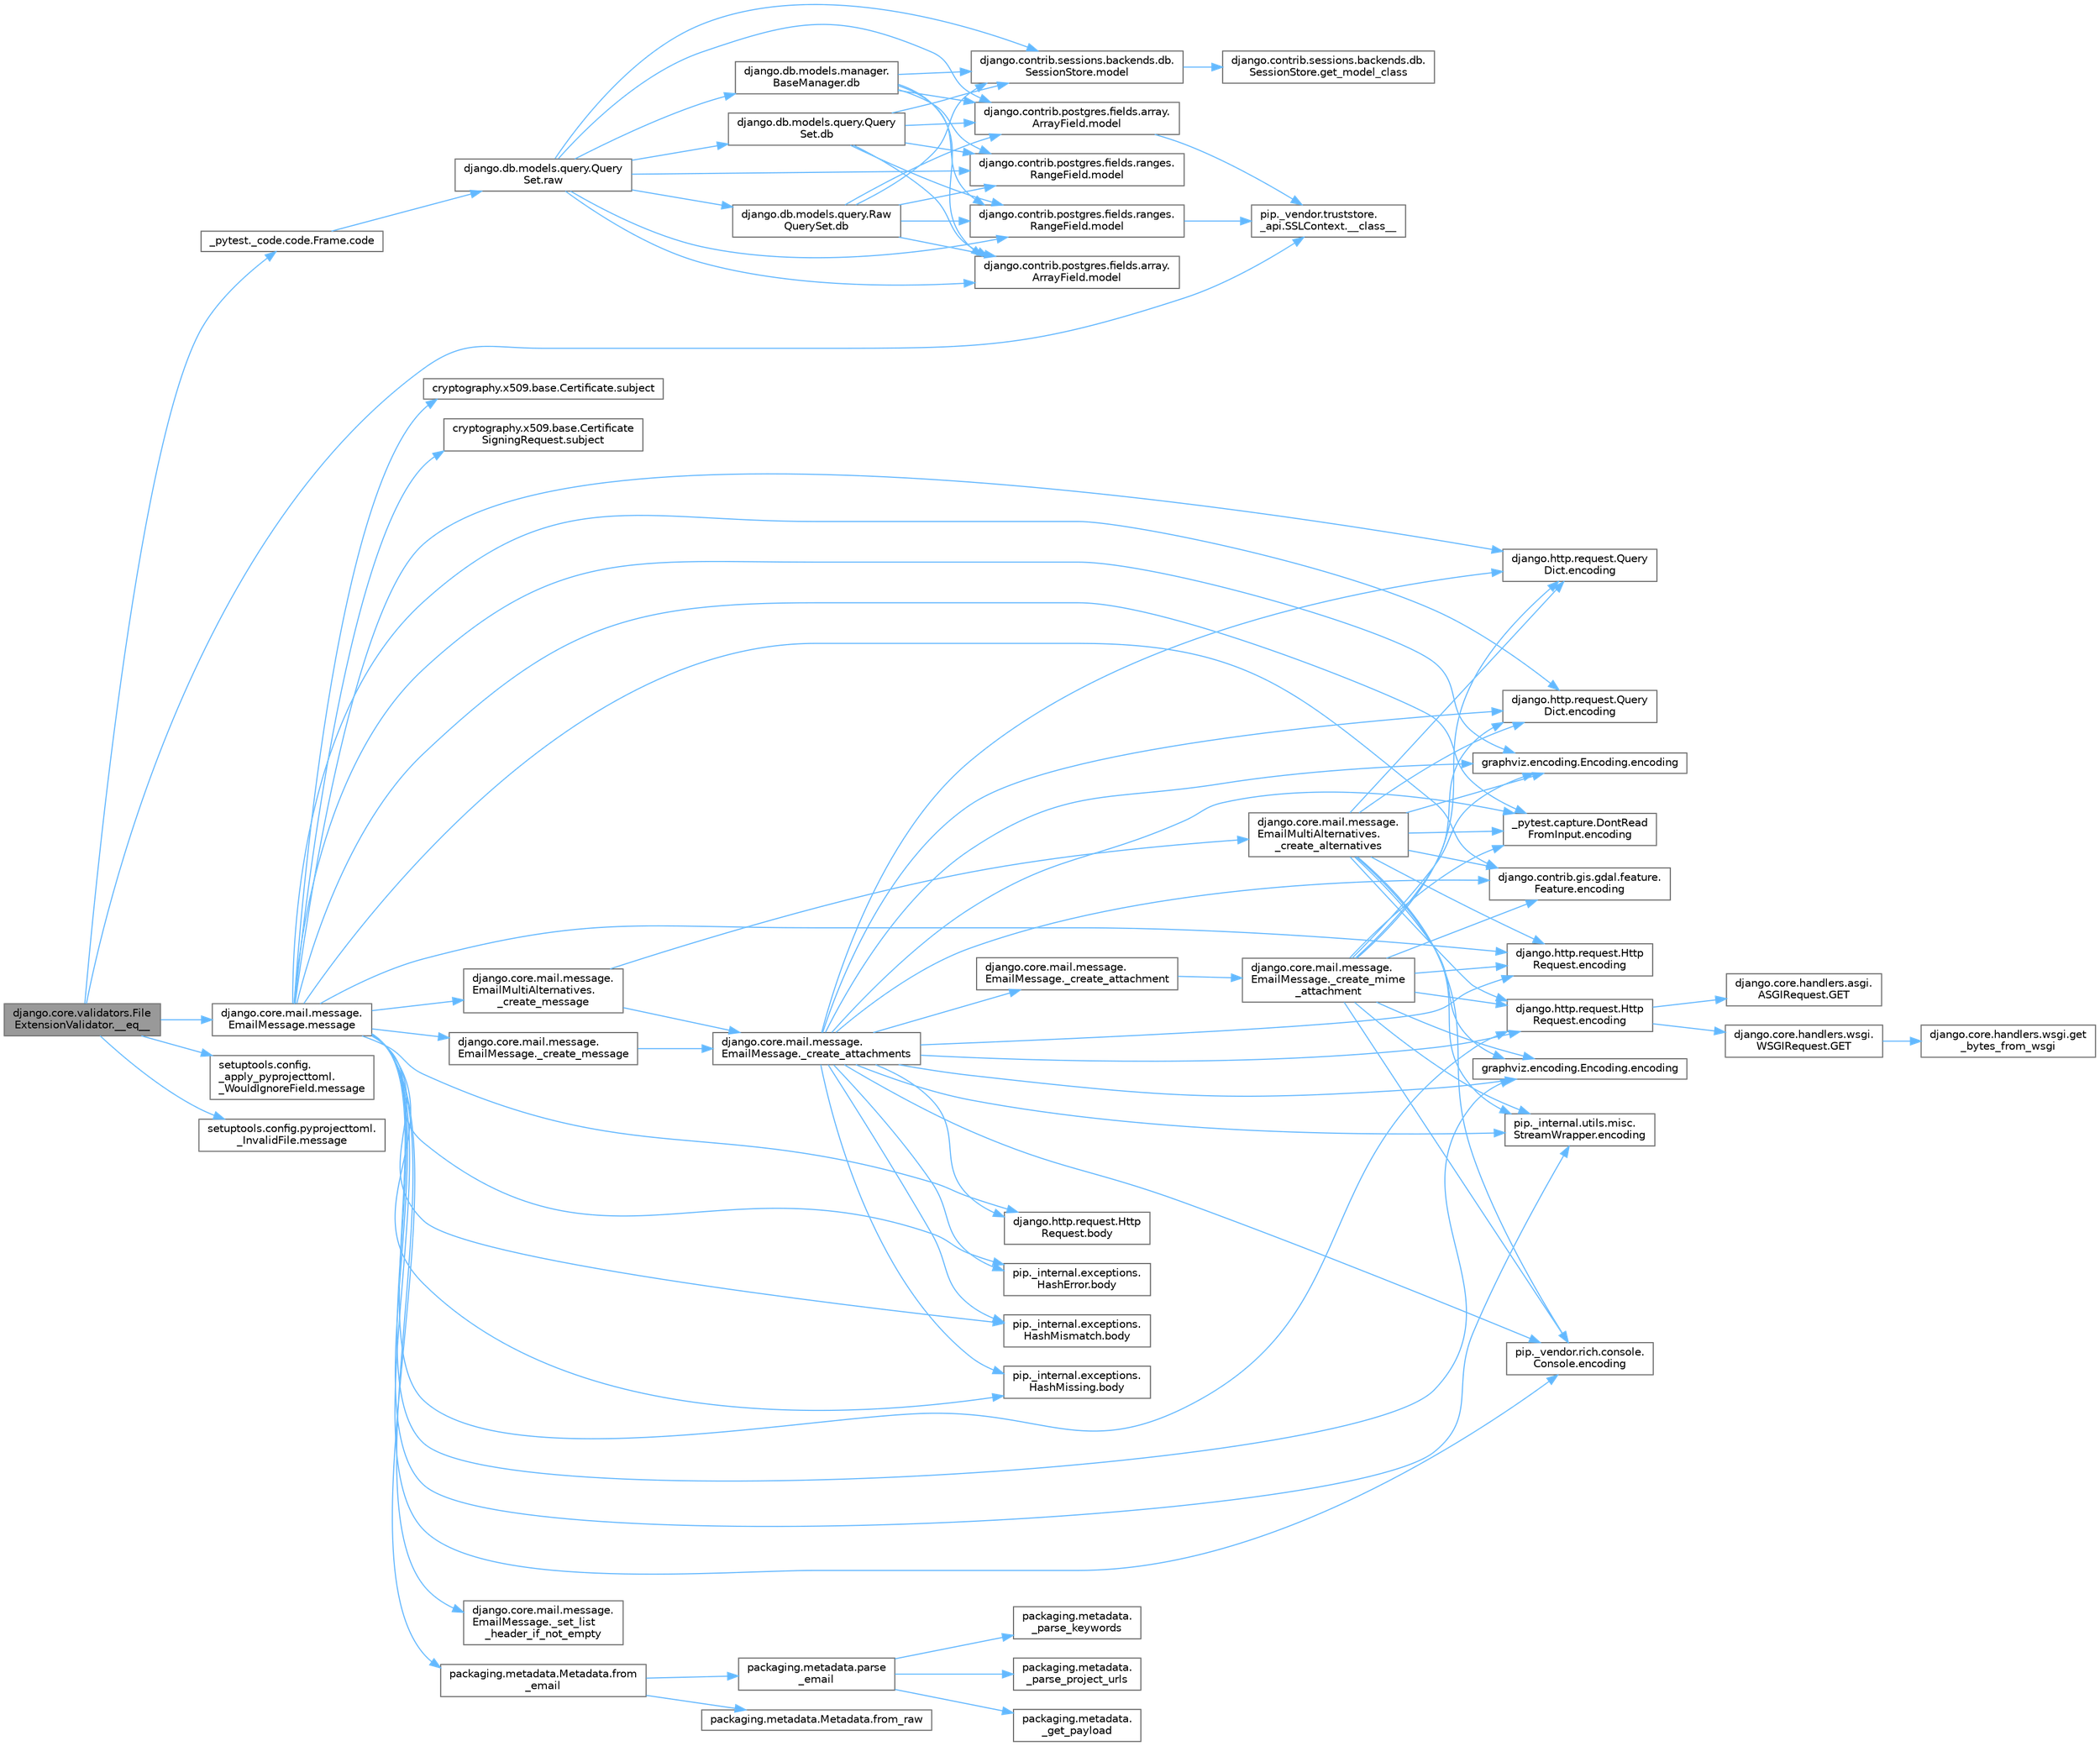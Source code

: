 digraph "django.core.validators.FileExtensionValidator.__eq__"
{
 // LATEX_PDF_SIZE
  bgcolor="transparent";
  edge [fontname=Helvetica,fontsize=10,labelfontname=Helvetica,labelfontsize=10];
  node [fontname=Helvetica,fontsize=10,shape=box,height=0.2,width=0.4];
  rankdir="LR";
  Node1 [id="Node000001",label="django.core.validators.File\lExtensionValidator.__eq__",height=0.2,width=0.4,color="gray40", fillcolor="grey60", style="filled", fontcolor="black",tooltip=" "];
  Node1 -> Node2 [id="edge1_Node000001_Node000002",color="steelblue1",style="solid",tooltip=" "];
  Node2 [id="Node000002",label="pip._vendor.truststore.\l_api.SSLContext.__class__",height=0.2,width=0.4,color="grey40", fillcolor="white", style="filled",URL="$classpip_1_1__vendor_1_1truststore_1_1__api_1_1_s_s_l_context.html#a530861514f31eabaa3f513557d6e66de",tooltip=" "];
  Node1 -> Node3 [id="edge2_Node000001_Node000003",color="steelblue1",style="solid",tooltip=" "];
  Node3 [id="Node000003",label="_pytest._code.code.Frame.code",height=0.2,width=0.4,color="grey40", fillcolor="white", style="filled",URL="$class__pytest_1_1__code_1_1code_1_1_frame.html#ac5a6bec880c70aba4287dc698b209e32",tooltip=" "];
  Node3 -> Node4 [id="edge3_Node000003_Node000004",color="steelblue1",style="solid",tooltip=" "];
  Node4 [id="Node000004",label="django.db.models.query.Query\lSet.raw",height=0.2,width=0.4,color="grey40", fillcolor="white", style="filled",URL="$classdjango_1_1db_1_1models_1_1query_1_1_query_set.html#abce199e3993658459fb2f7c2719daa45",tooltip="PUBLIC METHODS THAT RETURN A QUERYSET SUBCLASS #."];
  Node4 -> Node5 [id="edge4_Node000004_Node000005",color="steelblue1",style="solid",tooltip=" "];
  Node5 [id="Node000005",label="django.db.models.manager.\lBaseManager.db",height=0.2,width=0.4,color="grey40", fillcolor="white", style="filled",URL="$classdjango_1_1db_1_1models_1_1manager_1_1_base_manager.html#ad6c30d1033fbe64ca4ac1d2bf0162a8a",tooltip=" "];
  Node5 -> Node6 [id="edge5_Node000005_Node000006",color="steelblue1",style="solid",tooltip=" "];
  Node6 [id="Node000006",label="django.contrib.postgres.fields.array.\lArrayField.model",height=0.2,width=0.4,color="grey40", fillcolor="white", style="filled",URL="$classdjango_1_1contrib_1_1postgres_1_1fields_1_1array_1_1_array_field.html#a4402eef4c4784e00671c9f229481f4c1",tooltip=" "];
  Node6 -> Node2 [id="edge6_Node000006_Node000002",color="steelblue1",style="solid",tooltip=" "];
  Node5 -> Node7 [id="edge7_Node000005_Node000007",color="steelblue1",style="solid",tooltip=" "];
  Node7 [id="Node000007",label="django.contrib.postgres.fields.array.\lArrayField.model",height=0.2,width=0.4,color="grey40", fillcolor="white", style="filled",URL="$classdjango_1_1contrib_1_1postgres_1_1fields_1_1array_1_1_array_field.html#a50a2796de85f960ca282b56ef2d9446c",tooltip=" "];
  Node5 -> Node8 [id="edge8_Node000005_Node000008",color="steelblue1",style="solid",tooltip=" "];
  Node8 [id="Node000008",label="django.contrib.postgres.fields.ranges.\lRangeField.model",height=0.2,width=0.4,color="grey40", fillcolor="white", style="filled",URL="$classdjango_1_1contrib_1_1postgres_1_1fields_1_1ranges_1_1_range_field.html#aa38c2bbd1bad0c8f9b0315ee468867a2",tooltip=" "];
  Node8 -> Node2 [id="edge9_Node000008_Node000002",color="steelblue1",style="solid",tooltip=" "];
  Node5 -> Node9 [id="edge10_Node000005_Node000009",color="steelblue1",style="solid",tooltip=" "];
  Node9 [id="Node000009",label="django.contrib.postgres.fields.ranges.\lRangeField.model",height=0.2,width=0.4,color="grey40", fillcolor="white", style="filled",URL="$classdjango_1_1contrib_1_1postgres_1_1fields_1_1ranges_1_1_range_field.html#a91b36827f010affd1ff89569cf40d1af",tooltip=" "];
  Node5 -> Node10 [id="edge11_Node000005_Node000010",color="steelblue1",style="solid",tooltip=" "];
  Node10 [id="Node000010",label="django.contrib.sessions.backends.db.\lSessionStore.model",height=0.2,width=0.4,color="grey40", fillcolor="white", style="filled",URL="$classdjango_1_1contrib_1_1sessions_1_1backends_1_1db_1_1_session_store.html#af52cfb4371af389c8bd4a6780274c403",tooltip=" "];
  Node10 -> Node11 [id="edge12_Node000010_Node000011",color="steelblue1",style="solid",tooltip=" "];
  Node11 [id="Node000011",label="django.contrib.sessions.backends.db.\lSessionStore.get_model_class",height=0.2,width=0.4,color="grey40", fillcolor="white", style="filled",URL="$classdjango_1_1contrib_1_1sessions_1_1backends_1_1db_1_1_session_store.html#a5e2d862e271e8f9173021bcaa61305ad",tooltip=" "];
  Node4 -> Node12 [id="edge13_Node000004_Node000012",color="steelblue1",style="solid",tooltip=" "];
  Node12 [id="Node000012",label="django.db.models.query.Query\lSet.db",height=0.2,width=0.4,color="grey40", fillcolor="white", style="filled",URL="$classdjango_1_1db_1_1models_1_1query_1_1_query_set.html#a6ff7e94dd4e7293da5fb86f6349ce9b8",tooltip=" "];
  Node12 -> Node6 [id="edge14_Node000012_Node000006",color="steelblue1",style="solid",tooltip=" "];
  Node12 -> Node7 [id="edge15_Node000012_Node000007",color="steelblue1",style="solid",tooltip=" "];
  Node12 -> Node8 [id="edge16_Node000012_Node000008",color="steelblue1",style="solid",tooltip=" "];
  Node12 -> Node9 [id="edge17_Node000012_Node000009",color="steelblue1",style="solid",tooltip=" "];
  Node12 -> Node10 [id="edge18_Node000012_Node000010",color="steelblue1",style="solid",tooltip=" "];
  Node4 -> Node13 [id="edge19_Node000004_Node000013",color="steelblue1",style="solid",tooltip=" "];
  Node13 [id="Node000013",label="django.db.models.query.Raw\lQuerySet.db",height=0.2,width=0.4,color="grey40", fillcolor="white", style="filled",URL="$classdjango_1_1db_1_1models_1_1query_1_1_raw_query_set.html#a1f352bf15faf0aa43e22709fde8f7564",tooltip=" "];
  Node13 -> Node6 [id="edge20_Node000013_Node000006",color="steelblue1",style="solid",tooltip=" "];
  Node13 -> Node7 [id="edge21_Node000013_Node000007",color="steelblue1",style="solid",tooltip=" "];
  Node13 -> Node8 [id="edge22_Node000013_Node000008",color="steelblue1",style="solid",tooltip=" "];
  Node13 -> Node9 [id="edge23_Node000013_Node000009",color="steelblue1",style="solid",tooltip=" "];
  Node13 -> Node10 [id="edge24_Node000013_Node000010",color="steelblue1",style="solid",tooltip=" "];
  Node4 -> Node6 [id="edge25_Node000004_Node000006",color="steelblue1",style="solid",tooltip=" "];
  Node4 -> Node7 [id="edge26_Node000004_Node000007",color="steelblue1",style="solid",tooltip=" "];
  Node4 -> Node8 [id="edge27_Node000004_Node000008",color="steelblue1",style="solid",tooltip=" "];
  Node4 -> Node9 [id="edge28_Node000004_Node000009",color="steelblue1",style="solid",tooltip=" "];
  Node4 -> Node10 [id="edge29_Node000004_Node000010",color="steelblue1",style="solid",tooltip=" "];
  Node1 -> Node14 [id="edge30_Node000001_Node000014",color="steelblue1",style="solid",tooltip=" "];
  Node14 [id="Node000014",label="django.core.mail.message.\lEmailMessage.message",height=0.2,width=0.4,color="grey40", fillcolor="white", style="filled",URL="$classdjango_1_1core_1_1mail_1_1message_1_1_email_message.html#abb0f7b60b3f05b0d374e0d91fc1aa42e",tooltip=" "];
  Node14 -> Node15 [id="edge31_Node000014_Node000015",color="steelblue1",style="solid",tooltip=" "];
  Node15 [id="Node000015",label="django.core.mail.message.\lEmailMessage._create_message",height=0.2,width=0.4,color="grey40", fillcolor="white", style="filled",URL="$classdjango_1_1core_1_1mail_1_1message_1_1_email_message.html#a31c0fbc391763bdd9a5275f8a9188383",tooltip=" "];
  Node15 -> Node16 [id="edge32_Node000015_Node000016",color="steelblue1",style="solid",tooltip=" "];
  Node16 [id="Node000016",label="django.core.mail.message.\lEmailMessage._create_attachments",height=0.2,width=0.4,color="grey40", fillcolor="white", style="filled",URL="$classdjango_1_1core_1_1mail_1_1message_1_1_email_message.html#a6d35a6766f3c50c9ccbb975a1f9a7f37",tooltip=" "];
  Node16 -> Node17 [id="edge33_Node000016_Node000017",color="steelblue1",style="solid",tooltip=" "];
  Node17 [id="Node000017",label="django.core.mail.message.\lEmailMessage._create_attachment",height=0.2,width=0.4,color="grey40", fillcolor="white", style="filled",URL="$classdjango_1_1core_1_1mail_1_1message_1_1_email_message.html#ab0d57692b3697455bf9b449cee27f77e",tooltip=" "];
  Node17 -> Node18 [id="edge34_Node000017_Node000018",color="steelblue1",style="solid",tooltip=" "];
  Node18 [id="Node000018",label="django.core.mail.message.\lEmailMessage._create_mime\l_attachment",height=0.2,width=0.4,color="grey40", fillcolor="white", style="filled",URL="$classdjango_1_1core_1_1mail_1_1message_1_1_email_message.html#afa35e0e5465f876d51ac5868a8d76986",tooltip=" "];
  Node18 -> Node19 [id="edge35_Node000018_Node000019",color="steelblue1",style="solid",tooltip=" "];
  Node19 [id="Node000019",label="_pytest.capture.DontRead\lFromInput.encoding",height=0.2,width=0.4,color="grey40", fillcolor="white", style="filled",URL="$class__pytest_1_1capture_1_1_dont_read_from_input.html#a40a0e1b26db1f2cf579f1ab5d3903097",tooltip=" "];
  Node18 -> Node20 [id="edge36_Node000018_Node000020",color="steelblue1",style="solid",tooltip=" "];
  Node20 [id="Node000020",label="django.contrib.gis.gdal.feature.\lFeature.encoding",height=0.2,width=0.4,color="grey40", fillcolor="white", style="filled",URL="$classdjango_1_1contrib_1_1gis_1_1gdal_1_1feature_1_1_feature.html#a61ef7866406f46787c45d0040e4f2588",tooltip=" "];
  Node18 -> Node21 [id="edge37_Node000018_Node000021",color="steelblue1",style="solid",tooltip=" "];
  Node21 [id="Node000021",label="django.http.request.Http\lRequest.encoding",height=0.2,width=0.4,color="grey40", fillcolor="white", style="filled",URL="$classdjango_1_1http_1_1request_1_1_http_request.html#affc440df209dd1fb33d63b8fce39f3b2",tooltip=" "];
  Node18 -> Node22 [id="edge38_Node000018_Node000022",color="steelblue1",style="solid",tooltip=" "];
  Node22 [id="Node000022",label="django.http.request.Http\lRequest.encoding",height=0.2,width=0.4,color="grey40", fillcolor="white", style="filled",URL="$classdjango_1_1http_1_1request_1_1_http_request.html#a09c32945992a963608d955c2618ead79",tooltip=" "];
  Node22 -> Node23 [id="edge39_Node000022_Node000023",color="steelblue1",style="solid",tooltip=" "];
  Node23 [id="Node000023",label="django.core.handlers.asgi.\lASGIRequest.GET",height=0.2,width=0.4,color="grey40", fillcolor="white", style="filled",URL="$classdjango_1_1core_1_1handlers_1_1asgi_1_1_a_s_g_i_request.html#a22178cf518b0498b12175ee12f8e7706",tooltip=" "];
  Node22 -> Node24 [id="edge40_Node000022_Node000024",color="steelblue1",style="solid",tooltip=" "];
  Node24 [id="Node000024",label="django.core.handlers.wsgi.\lWSGIRequest.GET",height=0.2,width=0.4,color="grey40", fillcolor="white", style="filled",URL="$classdjango_1_1core_1_1handlers_1_1wsgi_1_1_w_s_g_i_request.html#a4167c70bcdd94cc925f4444860678305",tooltip=" "];
  Node24 -> Node25 [id="edge41_Node000024_Node000025",color="steelblue1",style="solid",tooltip=" "];
  Node25 [id="Node000025",label="django.core.handlers.wsgi.get\l_bytes_from_wsgi",height=0.2,width=0.4,color="grey40", fillcolor="white", style="filled",URL="$namespacedjango_1_1core_1_1handlers_1_1wsgi.html#a4327b300038076742d0bb1cb730ea808",tooltip=" "];
  Node18 -> Node26 [id="edge42_Node000018_Node000026",color="steelblue1",style="solid",tooltip=" "];
  Node26 [id="Node000026",label="django.http.request.Query\lDict.encoding",height=0.2,width=0.4,color="grey40", fillcolor="white", style="filled",URL="$classdjango_1_1http_1_1request_1_1_query_dict.html#ae1a9e4aa8ebe4d1dd0aa02e9388b0acd",tooltip=" "];
  Node18 -> Node27 [id="edge43_Node000018_Node000027",color="steelblue1",style="solid",tooltip=" "];
  Node27 [id="Node000027",label="django.http.request.Query\lDict.encoding",height=0.2,width=0.4,color="grey40", fillcolor="white", style="filled",URL="$classdjango_1_1http_1_1request_1_1_query_dict.html#aade836c6d0fadbe21ef181917ca28ea8",tooltip=" "];
  Node18 -> Node28 [id="edge44_Node000018_Node000028",color="steelblue1",style="solid",tooltip=" "];
  Node28 [id="Node000028",label="graphviz.encoding.Encoding.encoding",height=0.2,width=0.4,color="grey40", fillcolor="white", style="filled",URL="$classgraphviz_1_1encoding_1_1_encoding.html#a4be64c43fe62823ffb51d9d4706f3c3d",tooltip=" "];
  Node18 -> Node29 [id="edge45_Node000018_Node000029",color="steelblue1",style="solid",tooltip=" "];
  Node29 [id="Node000029",label="graphviz.encoding.Encoding.encoding",height=0.2,width=0.4,color="grey40", fillcolor="white", style="filled",URL="$classgraphviz_1_1encoding_1_1_encoding.html#ade16bad413f6cc9b3776aa3c580e7251",tooltip=" "];
  Node18 -> Node30 [id="edge46_Node000018_Node000030",color="steelblue1",style="solid",tooltip=" "];
  Node30 [id="Node000030",label="pip._internal.utils.misc.\lStreamWrapper.encoding",height=0.2,width=0.4,color="grey40", fillcolor="white", style="filled",URL="$classpip_1_1__internal_1_1utils_1_1misc_1_1_stream_wrapper.html#ae516d377684b88c1d5ed9b0b670a2a0b",tooltip=" "];
  Node18 -> Node31 [id="edge47_Node000018_Node000031",color="steelblue1",style="solid",tooltip=" "];
  Node31 [id="Node000031",label="pip._vendor.rich.console.\lConsole.encoding",height=0.2,width=0.4,color="grey40", fillcolor="white", style="filled",URL="$classpip_1_1__vendor_1_1rich_1_1console_1_1_console.html#aaa95f0495607d199f34c4ebd90ea1cfe",tooltip=" "];
  Node16 -> Node32 [id="edge48_Node000016_Node000032",color="steelblue1",style="solid",tooltip=" "];
  Node32 [id="Node000032",label="django.http.request.Http\lRequest.body",height=0.2,width=0.4,color="grey40", fillcolor="white", style="filled",URL="$classdjango_1_1http_1_1request_1_1_http_request.html#a0c776b91cea1a69dafe5dce09b6f96f1",tooltip=" "];
  Node16 -> Node33 [id="edge49_Node000016_Node000033",color="steelblue1",style="solid",tooltip=" "];
  Node33 [id="Node000033",label="pip._internal.exceptions.\lHashError.body",height=0.2,width=0.4,color="grey40", fillcolor="white", style="filled",URL="$classpip_1_1__internal_1_1exceptions_1_1_hash_error.html#a8b1a0890122218544dd1a3e23c416431",tooltip=" "];
  Node16 -> Node34 [id="edge50_Node000016_Node000034",color="steelblue1",style="solid",tooltip=" "];
  Node34 [id="Node000034",label="pip._internal.exceptions.\lHashMismatch.body",height=0.2,width=0.4,color="grey40", fillcolor="white", style="filled",URL="$classpip_1_1__internal_1_1exceptions_1_1_hash_mismatch.html#a24c9ffc7b9a48c74ac53439d56a05dc6",tooltip=" "];
  Node16 -> Node35 [id="edge51_Node000016_Node000035",color="steelblue1",style="solid",tooltip=" "];
  Node35 [id="Node000035",label="pip._internal.exceptions.\lHashMissing.body",height=0.2,width=0.4,color="grey40", fillcolor="white", style="filled",URL="$classpip_1_1__internal_1_1exceptions_1_1_hash_missing.html#afe037f000b99010da015d0209089d6dd",tooltip=" "];
  Node16 -> Node19 [id="edge52_Node000016_Node000019",color="steelblue1",style="solid",tooltip=" "];
  Node16 -> Node20 [id="edge53_Node000016_Node000020",color="steelblue1",style="solid",tooltip=" "];
  Node16 -> Node21 [id="edge54_Node000016_Node000021",color="steelblue1",style="solid",tooltip=" "];
  Node16 -> Node22 [id="edge55_Node000016_Node000022",color="steelblue1",style="solid",tooltip=" "];
  Node16 -> Node26 [id="edge56_Node000016_Node000026",color="steelblue1",style="solid",tooltip=" "];
  Node16 -> Node27 [id="edge57_Node000016_Node000027",color="steelblue1",style="solid",tooltip=" "];
  Node16 -> Node28 [id="edge58_Node000016_Node000028",color="steelblue1",style="solid",tooltip=" "];
  Node16 -> Node29 [id="edge59_Node000016_Node000029",color="steelblue1",style="solid",tooltip=" "];
  Node16 -> Node30 [id="edge60_Node000016_Node000030",color="steelblue1",style="solid",tooltip=" "];
  Node16 -> Node31 [id="edge61_Node000016_Node000031",color="steelblue1",style="solid",tooltip=" "];
  Node14 -> Node36 [id="edge62_Node000014_Node000036",color="steelblue1",style="solid",tooltip=" "];
  Node36 [id="Node000036",label="django.core.mail.message.\lEmailMultiAlternatives.\l_create_message",height=0.2,width=0.4,color="grey40", fillcolor="white", style="filled",URL="$classdjango_1_1core_1_1mail_1_1message_1_1_email_multi_alternatives.html#aca1d6cc9e7b907373cbd4e5c9bd635e2",tooltip=" "];
  Node36 -> Node37 [id="edge63_Node000036_Node000037",color="steelblue1",style="solid",tooltip=" "];
  Node37 [id="Node000037",label="django.core.mail.message.\lEmailMultiAlternatives.\l_create_alternatives",height=0.2,width=0.4,color="grey40", fillcolor="white", style="filled",URL="$classdjango_1_1core_1_1mail_1_1message_1_1_email_multi_alternatives.html#af51df7229ed1af2cc1da999cf6928222",tooltip=" "];
  Node37 -> Node19 [id="edge64_Node000037_Node000019",color="steelblue1",style="solid",tooltip=" "];
  Node37 -> Node20 [id="edge65_Node000037_Node000020",color="steelblue1",style="solid",tooltip=" "];
  Node37 -> Node21 [id="edge66_Node000037_Node000021",color="steelblue1",style="solid",tooltip=" "];
  Node37 -> Node22 [id="edge67_Node000037_Node000022",color="steelblue1",style="solid",tooltip=" "];
  Node37 -> Node26 [id="edge68_Node000037_Node000026",color="steelblue1",style="solid",tooltip=" "];
  Node37 -> Node27 [id="edge69_Node000037_Node000027",color="steelblue1",style="solid",tooltip=" "];
  Node37 -> Node28 [id="edge70_Node000037_Node000028",color="steelblue1",style="solid",tooltip=" "];
  Node37 -> Node29 [id="edge71_Node000037_Node000029",color="steelblue1",style="solid",tooltip=" "];
  Node37 -> Node30 [id="edge72_Node000037_Node000030",color="steelblue1",style="solid",tooltip=" "];
  Node37 -> Node31 [id="edge73_Node000037_Node000031",color="steelblue1",style="solid",tooltip=" "];
  Node36 -> Node16 [id="edge74_Node000036_Node000016",color="steelblue1",style="solid",tooltip=" "];
  Node14 -> Node38 [id="edge75_Node000014_Node000038",color="steelblue1",style="solid",tooltip=" "];
  Node38 [id="Node000038",label="django.core.mail.message.\lEmailMessage._set_list\l_header_if_not_empty",height=0.2,width=0.4,color="grey40", fillcolor="white", style="filled",URL="$classdjango_1_1core_1_1mail_1_1message_1_1_email_message.html#aa0e4f6534ae27f4b10b09b55a046a236",tooltip=" "];
  Node14 -> Node32 [id="edge76_Node000014_Node000032",color="steelblue1",style="solid",tooltip=" "];
  Node14 -> Node33 [id="edge77_Node000014_Node000033",color="steelblue1",style="solid",tooltip=" "];
  Node14 -> Node34 [id="edge78_Node000014_Node000034",color="steelblue1",style="solid",tooltip=" "];
  Node14 -> Node35 [id="edge79_Node000014_Node000035",color="steelblue1",style="solid",tooltip=" "];
  Node14 -> Node19 [id="edge80_Node000014_Node000019",color="steelblue1",style="solid",tooltip=" "];
  Node14 -> Node20 [id="edge81_Node000014_Node000020",color="steelblue1",style="solid",tooltip=" "];
  Node14 -> Node21 [id="edge82_Node000014_Node000021",color="steelblue1",style="solid",tooltip=" "];
  Node14 -> Node22 [id="edge83_Node000014_Node000022",color="steelblue1",style="solid",tooltip=" "];
  Node14 -> Node26 [id="edge84_Node000014_Node000026",color="steelblue1",style="solid",tooltip=" "];
  Node14 -> Node27 [id="edge85_Node000014_Node000027",color="steelblue1",style="solid",tooltip=" "];
  Node14 -> Node28 [id="edge86_Node000014_Node000028",color="steelblue1",style="solid",tooltip=" "];
  Node14 -> Node29 [id="edge87_Node000014_Node000029",color="steelblue1",style="solid",tooltip=" "];
  Node14 -> Node30 [id="edge88_Node000014_Node000030",color="steelblue1",style="solid",tooltip=" "];
  Node14 -> Node31 [id="edge89_Node000014_Node000031",color="steelblue1",style="solid",tooltip=" "];
  Node14 -> Node39 [id="edge90_Node000014_Node000039",color="steelblue1",style="solid",tooltip=" "];
  Node39 [id="Node000039",label="packaging.metadata.Metadata.from\l_email",height=0.2,width=0.4,color="grey40", fillcolor="white", style="filled",URL="$classpackaging_1_1metadata_1_1_metadata.html#a2c433c37df31563c6ee884e3d4849122",tooltip=" "];
  Node39 -> Node40 [id="edge91_Node000039_Node000040",color="steelblue1",style="solid",tooltip=" "];
  Node40 [id="Node000040",label="packaging.metadata.Metadata.from_raw",height=0.2,width=0.4,color="grey40", fillcolor="white", style="filled",URL="$classpackaging_1_1metadata_1_1_metadata.html#a7e0bea3fb855c756aee9c327b6090227",tooltip=" "];
  Node39 -> Node41 [id="edge92_Node000039_Node000041",color="steelblue1",style="solid",tooltip=" "];
  Node41 [id="Node000041",label="packaging.metadata.parse\l_email",height=0.2,width=0.4,color="grey40", fillcolor="white", style="filled",URL="$namespacepackaging_1_1metadata.html#a19a5e49f5df080ec4a4e527886631369",tooltip=" "];
  Node41 -> Node42 [id="edge93_Node000041_Node000042",color="steelblue1",style="solid",tooltip=" "];
  Node42 [id="Node000042",label="packaging.metadata.\l_get_payload",height=0.2,width=0.4,color="grey40", fillcolor="white", style="filled",URL="$namespacepackaging_1_1metadata.html#a2af4e8d3842c58791cefb3dbe323683d",tooltip=" "];
  Node41 -> Node43 [id="edge94_Node000041_Node000043",color="steelblue1",style="solid",tooltip=" "];
  Node43 [id="Node000043",label="packaging.metadata.\l_parse_keywords",height=0.2,width=0.4,color="grey40", fillcolor="white", style="filled",URL="$namespacepackaging_1_1metadata.html#a93eb791fe488685f5591ffc787c93eed",tooltip=" "];
  Node41 -> Node44 [id="edge95_Node000041_Node000044",color="steelblue1",style="solid",tooltip=" "];
  Node44 [id="Node000044",label="packaging.metadata.\l_parse_project_urls",height=0.2,width=0.4,color="grey40", fillcolor="white", style="filled",URL="$namespacepackaging_1_1metadata.html#a4c9e259c1cddcded47a2813d62485dae",tooltip=" "];
  Node14 -> Node45 [id="edge96_Node000014_Node000045",color="steelblue1",style="solid",tooltip=" "];
  Node45 [id="Node000045",label="cryptography.x509.base.Certificate.subject",height=0.2,width=0.4,color="grey40", fillcolor="white", style="filled",URL="$classcryptography_1_1x509_1_1base_1_1_certificate.html#a5c172c5f4d8cf4735368777b0a7c2dba",tooltip=" "];
  Node14 -> Node46 [id="edge97_Node000014_Node000046",color="steelblue1",style="solid",tooltip=" "];
  Node46 [id="Node000046",label="cryptography.x509.base.Certificate\lSigningRequest.subject",height=0.2,width=0.4,color="grey40", fillcolor="white", style="filled",URL="$classcryptography_1_1x509_1_1base_1_1_certificate_signing_request.html#a6be5d0fb9d55f4d926f97d4ac4cdfc69",tooltip=" "];
  Node1 -> Node47 [id="edge98_Node000001_Node000047",color="steelblue1",style="solid",tooltip=" "];
  Node47 [id="Node000047",label="setuptools.config.\l_apply_pyprojecttoml.\l_WouldIgnoreField.message",height=0.2,width=0.4,color="grey40", fillcolor="white", style="filled",URL="$classsetuptools_1_1config_1_1__apply__pyprojecttoml_1_1___would_ignore_field.html#a13c1153a032ef35111d6472bbb22dcca",tooltip=" "];
  Node1 -> Node48 [id="edge99_Node000001_Node000048",color="steelblue1",style="solid",tooltip=" "];
  Node48 [id="Node000048",label="setuptools.config.pyprojecttoml.\l_InvalidFile.message",height=0.2,width=0.4,color="grey40", fillcolor="white", style="filled",URL="$classsetuptools_1_1config_1_1pyprojecttoml_1_1___invalid_file.html#a398e369e4a13ceb94b9688aa81173c90",tooltip=" "];
}
